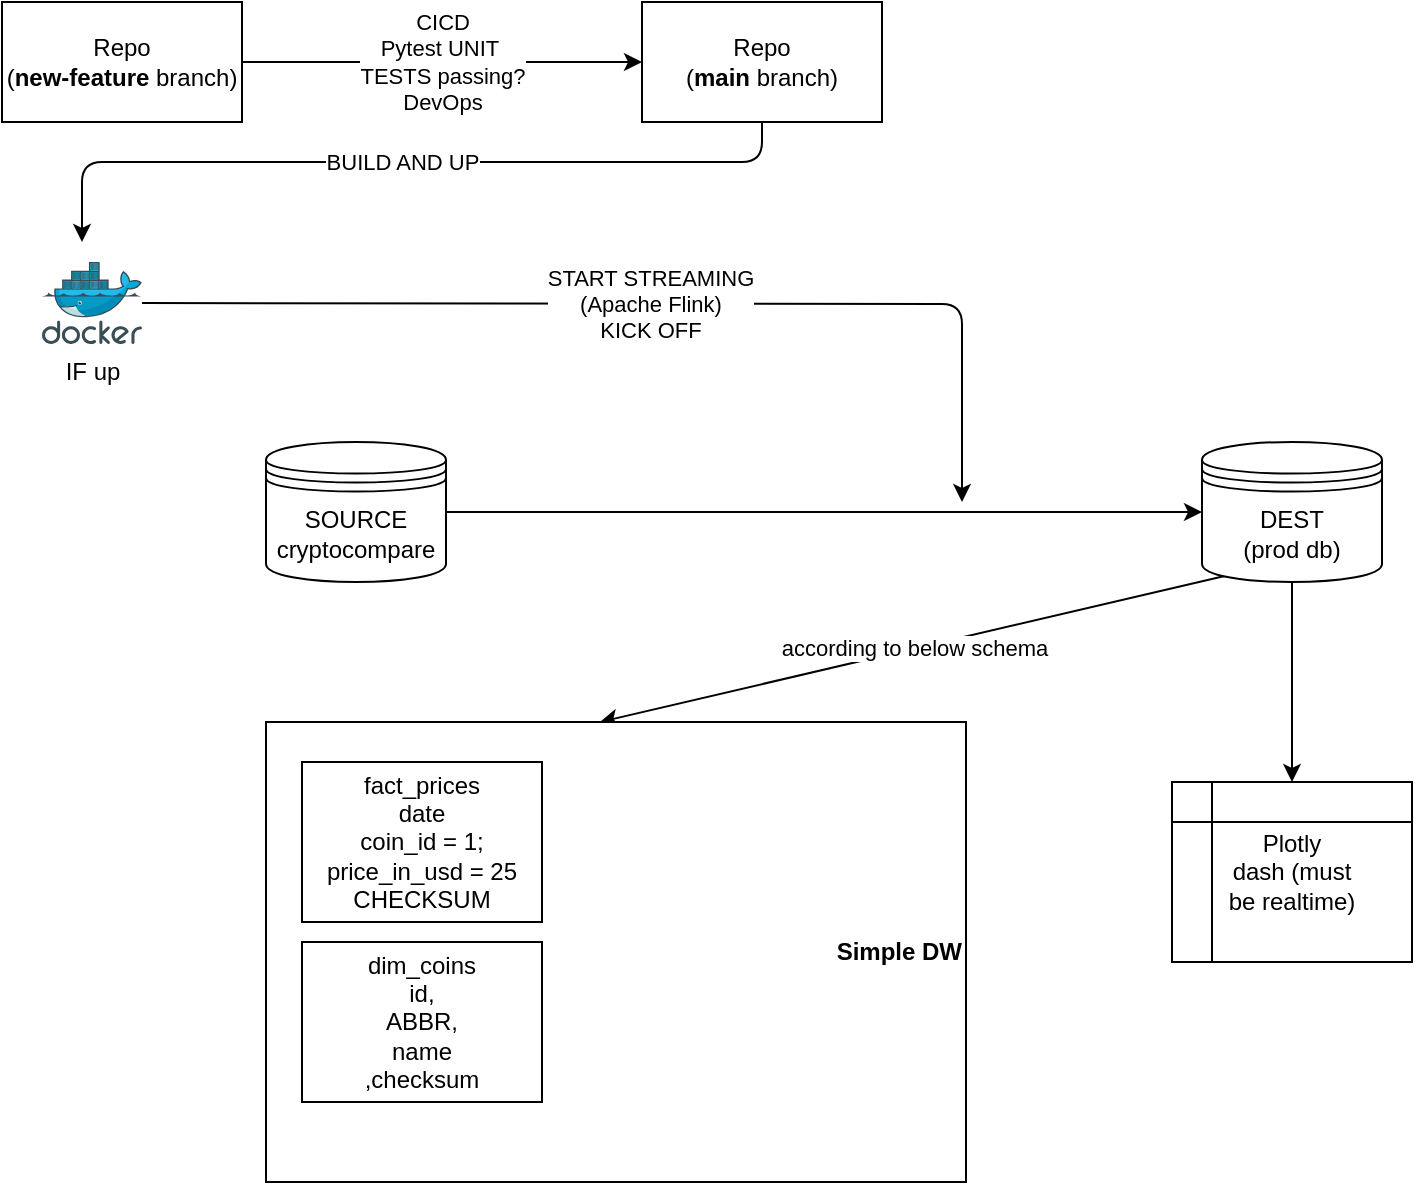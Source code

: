 <mxfile>
    <diagram name="architecture-v2" id="P4dwEfBAopwTsvKWpZbJ">
        <mxGraphModel dx="1130" dy="784" grid="1" gridSize="10" guides="1" tooltips="1" connect="1" arrows="1" fold="1" page="1" pageScale="1" pageWidth="827" pageHeight="1169" math="0" shadow="0">
            <root>
                <mxCell id="0"/>
                <mxCell id="1" parent="0"/>
                <mxCell id="4" style="edgeStyle=none;html=1;entryX=0;entryY=0.5;entryDx=0;entryDy=0;" edge="1" parent="1" source="1JPAs1Oe00RzC8cp2zDA-3" target="RGFtp0fSlKZifVYG_G0y-1">
                    <mxGeometry relative="1" as="geometry"/>
                </mxCell>
                <mxCell id="1JPAs1Oe00RzC8cp2zDA-3" value="SOURCE&lt;br&gt;cryptocompare" style="shape=datastore;whiteSpace=wrap;html=1;" parent="1" vertex="1">
                    <mxGeometry x="172" y="260" width="90" height="70" as="geometry"/>
                </mxCell>
                <mxCell id="13" style="edgeStyle=none;html=1;" edge="1" parent="1" source="RGFtp0fSlKZifVYG_G0y-1" target="12">
                    <mxGeometry relative="1" as="geometry"/>
                </mxCell>
                <mxCell id="14" value="according to below schema" style="edgeStyle=none;html=1;exitX=0.15;exitY=0.95;exitDx=0;exitDy=0;exitPerimeter=0;entryX=0.477;entryY=0;entryDx=0;entryDy=0;entryPerimeter=0;" edge="1" parent="1" source="RGFtp0fSlKZifVYG_G0y-1" target="9pbraypFke-kRTxzQT_L-4">
                    <mxGeometry relative="1" as="geometry"/>
                </mxCell>
                <mxCell id="RGFtp0fSlKZifVYG_G0y-1" value="DEST&lt;br&gt;(prod db)" style="shape=datastore;whiteSpace=wrap;html=1;" parent="1" vertex="1">
                    <mxGeometry x="640" y="260" width="90" height="70" as="geometry"/>
                </mxCell>
                <mxCell id="9pbraypFke-kRTxzQT_L-4" value="&lt;b&gt;Simple DW&lt;/b&gt;" style="rounded=0;whiteSpace=wrap;html=1;align=right;" parent="1" vertex="1">
                    <mxGeometry x="172" y="400" width="350" height="230" as="geometry"/>
                </mxCell>
                <mxCell id="9pbraypFke-kRTxzQT_L-1" value="fact_prices&lt;br&gt;date&lt;br&gt;coin_id = 1; price_in_usd = 25&lt;br&gt;CHECKSUM" style="rounded=0;whiteSpace=wrap;html=1;" parent="1" vertex="1">
                    <mxGeometry x="190" y="420" width="120" height="80" as="geometry"/>
                </mxCell>
                <mxCell id="9pbraypFke-kRTxzQT_L-2" value="dim_coins&lt;br&gt;id, &lt;br&gt;ABBR, &lt;br&gt;name&lt;br&gt;,checksum" style="rounded=0;whiteSpace=wrap;html=1;" parent="1" vertex="1">
                    <mxGeometry x="190" y="510" width="120" height="80" as="geometry"/>
                </mxCell>
                <mxCell id="5" value="START STREAMING&lt;br&gt;(Apache Flink)&lt;br&gt;KICK OFF" style="edgeStyle=none;html=1;" edge="1" parent="1" source="2">
                    <mxGeometry relative="1" as="geometry">
                        <mxPoint x="520" y="290" as="targetPoint"/>
                        <Array as="points">
                            <mxPoint x="520" y="191"/>
                        </Array>
                    </mxGeometry>
                </mxCell>
                <mxCell id="2" value="IF up" style="sketch=0;aspect=fixed;html=1;points=[];align=center;image;fontSize=12;image=img/lib/mscae/Docker.svg;" vertex="1" parent="1">
                    <mxGeometry x="60" y="170" width="50" height="41" as="geometry"/>
                </mxCell>
                <mxCell id="9" value="CICD&lt;br&gt;Pytest UNIT&amp;nbsp;&lt;br&gt;TESTS passing?&lt;br&gt;DevOps" style="edgeStyle=none;html=1;exitX=1;exitY=0.5;exitDx=0;exitDy=0;entryX=0;entryY=0.5;entryDx=0;entryDy=0;" edge="1" parent="1" source="6" target="8">
                    <mxGeometry relative="1" as="geometry"/>
                </mxCell>
                <mxCell id="6" value="Repo&lt;br&gt;(&lt;b&gt;new-feature &lt;/b&gt;branch)" style="rounded=0;whiteSpace=wrap;html=1;" vertex="1" parent="1">
                    <mxGeometry x="40" y="40" width="120" height="60" as="geometry"/>
                </mxCell>
                <mxCell id="10" value="BUILD AND UP" style="edgeStyle=none;html=1;" edge="1" parent="1" source="8">
                    <mxGeometry relative="1" as="geometry">
                        <mxPoint x="80" y="160" as="targetPoint"/>
                        <Array as="points">
                            <mxPoint x="420" y="120"/>
                            <mxPoint x="240" y="120"/>
                            <mxPoint x="80" y="120"/>
                        </Array>
                    </mxGeometry>
                </mxCell>
                <mxCell id="8" value="Repo&lt;br&gt;(&lt;b&gt;main&amp;nbsp;&lt;/b&gt;branch)" style="rounded=0;whiteSpace=wrap;html=1;" vertex="1" parent="1">
                    <mxGeometry x="360" y="40" width="120" height="60" as="geometry"/>
                </mxCell>
                <mxCell id="12" value="Plotly&lt;br&gt;dash (must&lt;br&gt;be realtime)" style="shape=internalStorage;whiteSpace=wrap;html=1;backgroundOutline=1;" vertex="1" parent="1">
                    <mxGeometry x="625" y="430" width="120" height="90" as="geometry"/>
                </mxCell>
            </root>
        </mxGraphModel>
    </diagram>
</mxfile>